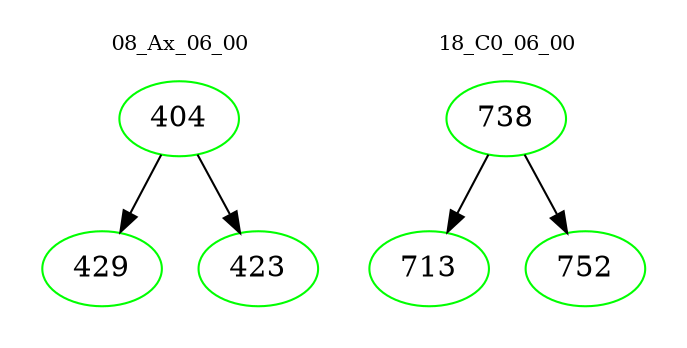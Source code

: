 digraph{
subgraph cluster_0 {
color = white
label = "08_Ax_06_00";
fontsize=10;
T0_404 [label="404", color="green"]
T0_404 -> T0_429 [color="black"]
T0_429 [label="429", color="green"]
T0_404 -> T0_423 [color="black"]
T0_423 [label="423", color="green"]
}
subgraph cluster_1 {
color = white
label = "18_C0_06_00";
fontsize=10;
T1_738 [label="738", color="green"]
T1_738 -> T1_713 [color="black"]
T1_713 [label="713", color="green"]
T1_738 -> T1_752 [color="black"]
T1_752 [label="752", color="green"]
}
}
